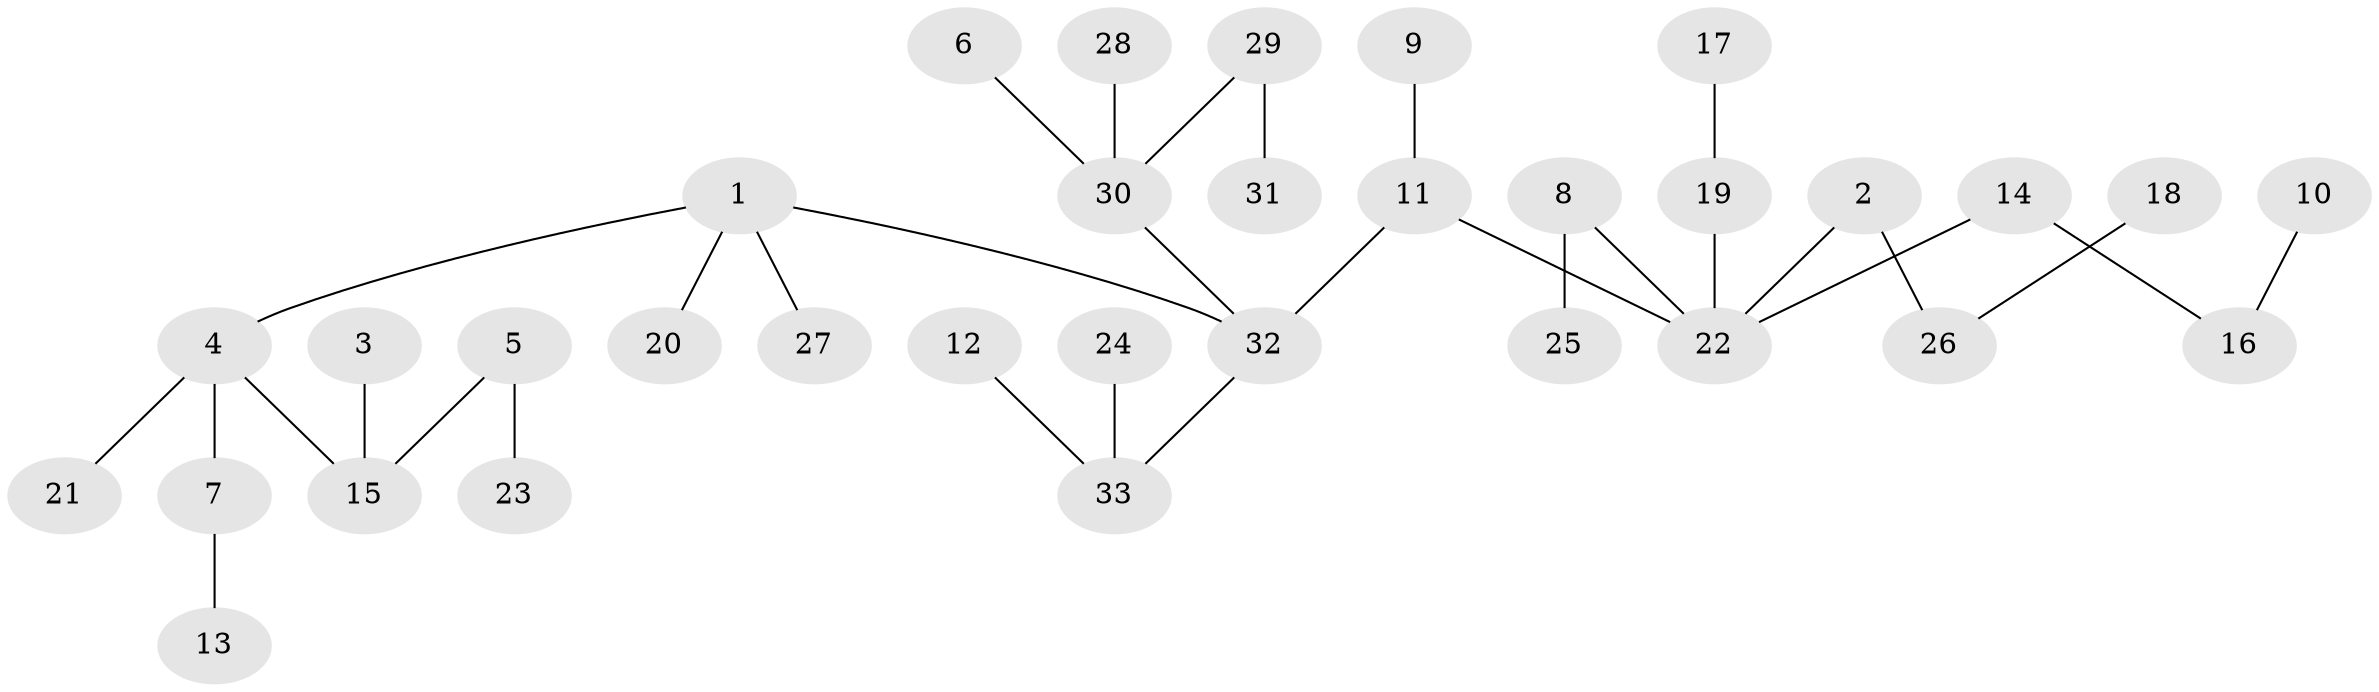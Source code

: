 // original degree distribution, {6: 0.045454545454545456, 5: 0.015151515151515152, 4: 0.10606060606060606, 1: 0.5151515151515151, 2: 0.2727272727272727, 3: 0.045454545454545456}
// Generated by graph-tools (version 1.1) at 2025/02/03/09/25 03:02:26]
// undirected, 33 vertices, 32 edges
graph export_dot {
graph [start="1"]
  node [color=gray90,style=filled];
  1;
  2;
  3;
  4;
  5;
  6;
  7;
  8;
  9;
  10;
  11;
  12;
  13;
  14;
  15;
  16;
  17;
  18;
  19;
  20;
  21;
  22;
  23;
  24;
  25;
  26;
  27;
  28;
  29;
  30;
  31;
  32;
  33;
  1 -- 4 [weight=1.0];
  1 -- 20 [weight=1.0];
  1 -- 27 [weight=1.0];
  1 -- 32 [weight=1.0];
  2 -- 22 [weight=1.0];
  2 -- 26 [weight=1.0];
  3 -- 15 [weight=1.0];
  4 -- 7 [weight=1.0];
  4 -- 15 [weight=1.0];
  4 -- 21 [weight=1.0];
  5 -- 15 [weight=1.0];
  5 -- 23 [weight=1.0];
  6 -- 30 [weight=1.0];
  7 -- 13 [weight=1.0];
  8 -- 22 [weight=1.0];
  8 -- 25 [weight=1.0];
  9 -- 11 [weight=1.0];
  10 -- 16 [weight=1.0];
  11 -- 22 [weight=1.0];
  11 -- 32 [weight=1.0];
  12 -- 33 [weight=1.0];
  14 -- 16 [weight=1.0];
  14 -- 22 [weight=1.0];
  17 -- 19 [weight=1.0];
  18 -- 26 [weight=1.0];
  19 -- 22 [weight=1.0];
  24 -- 33 [weight=1.0];
  28 -- 30 [weight=1.0];
  29 -- 30 [weight=1.0];
  29 -- 31 [weight=1.0];
  30 -- 32 [weight=1.0];
  32 -- 33 [weight=1.0];
}
